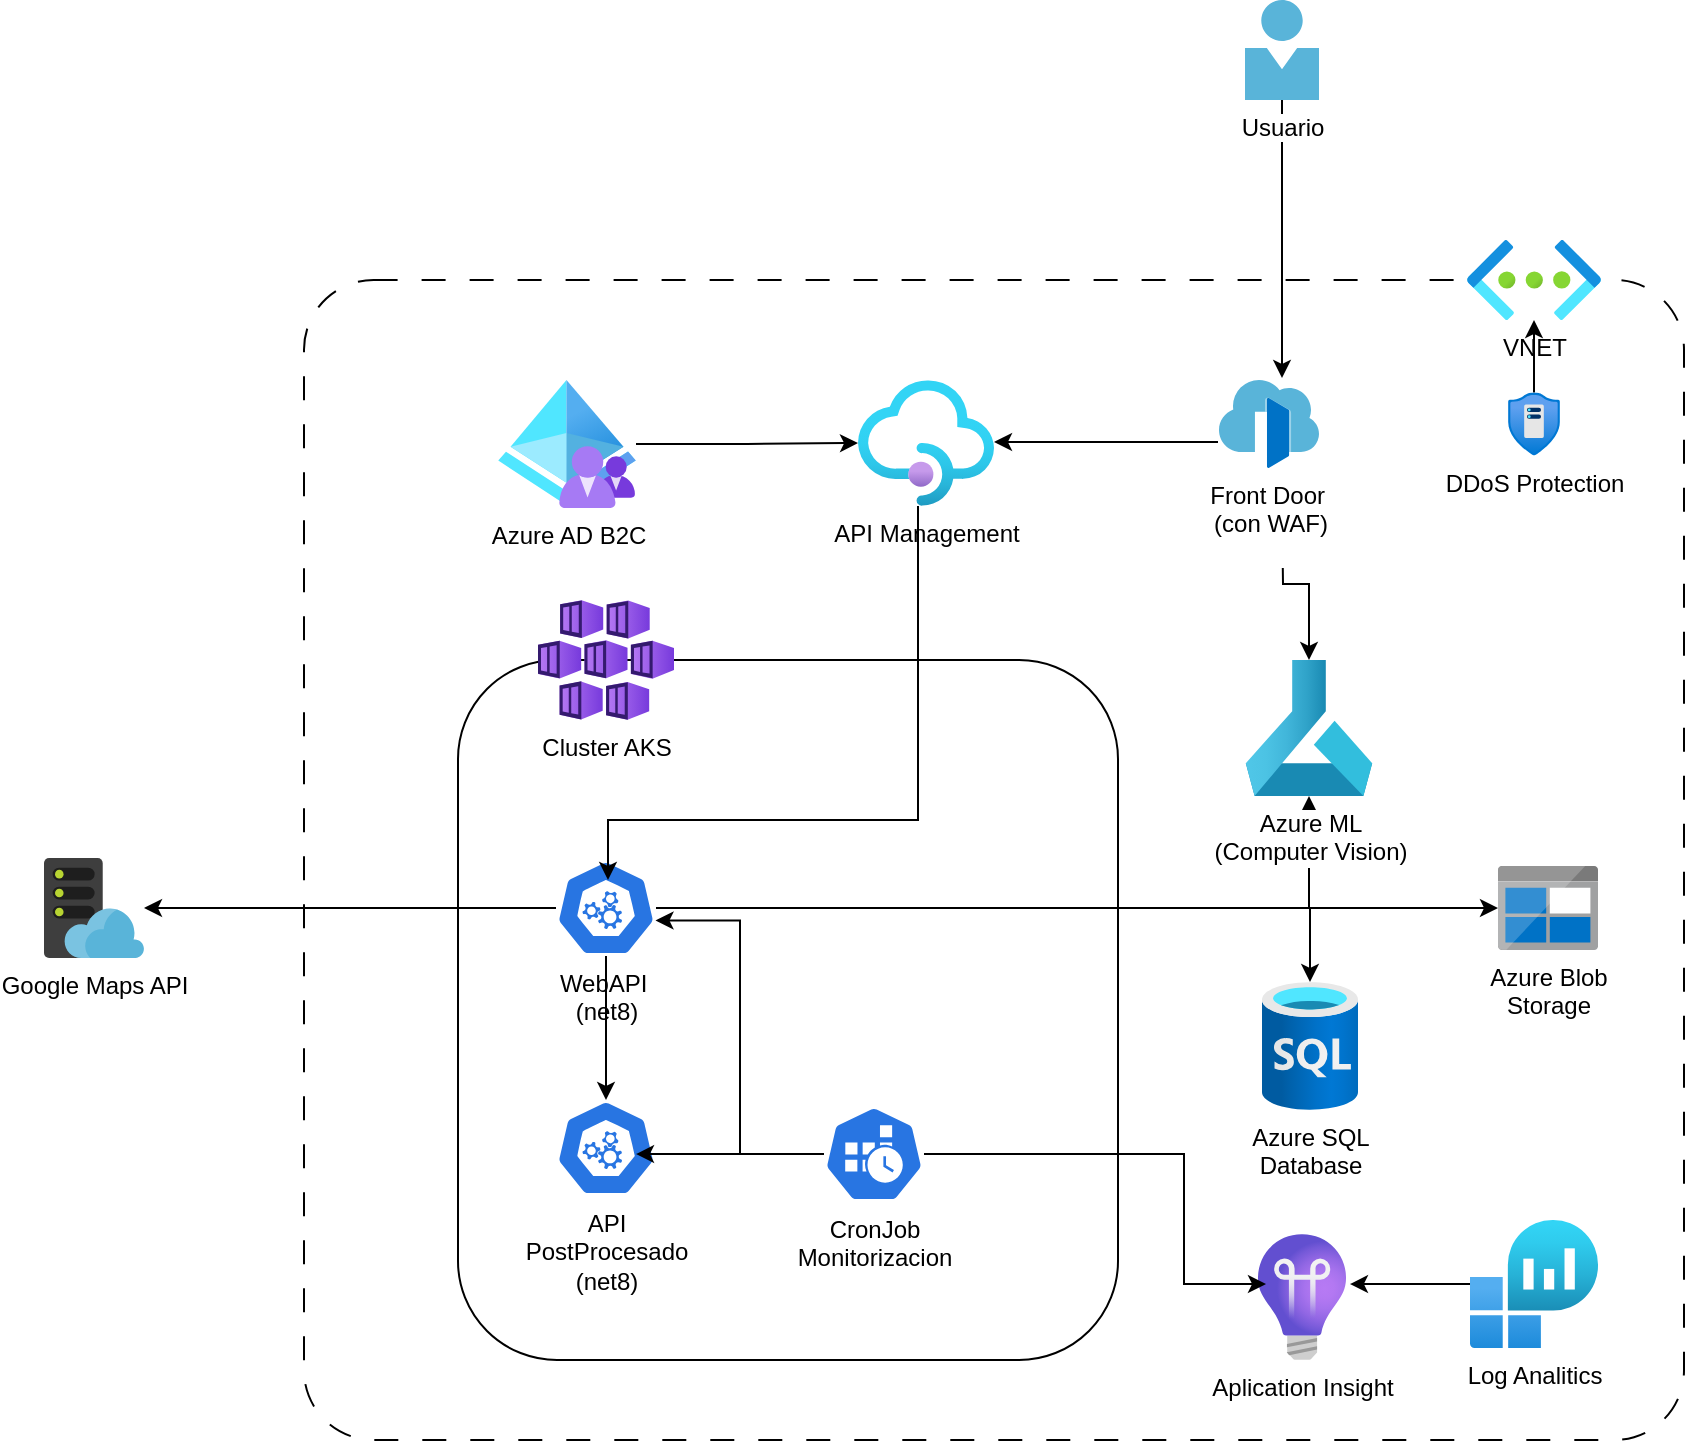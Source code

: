 <mxfile version="25.0.3">
  <diagram name="Página-1" id="hrr-nIwVLEDYmRYn9f3L">
    <mxGraphModel dx="1379" dy="749" grid="1" gridSize="10" guides="1" tooltips="1" connect="1" arrows="1" fold="1" page="1" pageScale="1" pageWidth="827" pageHeight="1169" math="0" shadow="0">
      <root>
        <mxCell id="0" />
        <mxCell id="1" parent="0" />
        <mxCell id="lJeOEYgqJa1dvW8TfdwD-2" value="" style="rounded=1;whiteSpace=wrap;html=1;arcSize=6;fillColor=none;dashed=1;dashPattern=12 12;" vertex="1" parent="1">
          <mxGeometry x="200" y="170" width="690" height="580" as="geometry" />
        </mxCell>
        <mxCell id="lJeOEYgqJa1dvW8TfdwD-5" style="edgeStyle=orthogonalEdgeStyle;rounded=0;orthogonalLoop=1;jettySize=auto;html=1;" edge="1" parent="1" target="lJeOEYgqJa1dvW8TfdwD-4">
          <mxGeometry relative="1" as="geometry">
            <mxPoint x="657" y="251" as="sourcePoint" />
          </mxGeometry>
        </mxCell>
        <mxCell id="lJeOEYgqJa1dvW8TfdwD-38" value="" style="edgeStyle=orthogonalEdgeStyle;rounded=0;orthogonalLoop=1;jettySize=auto;html=1;" edge="1" parent="1" target="lJeOEYgqJa1dvW8TfdwD-16">
          <mxGeometry relative="1" as="geometry">
            <mxPoint x="689" y="283" as="sourcePoint" />
          </mxGeometry>
        </mxCell>
        <mxCell id="lJeOEYgqJa1dvW8TfdwD-3" value="VNET&lt;div&gt;&lt;br&gt;&lt;/div&gt;" style="image;aspect=fixed;html=1;points=[];align=center;fontSize=12;image=img/lib/azure2/networking/Virtual_Networks.svg;imageBackground=default;" vertex="1" parent="1">
          <mxGeometry x="781.5" y="150" width="67" height="40" as="geometry" />
        </mxCell>
        <mxCell id="lJeOEYgqJa1dvW8TfdwD-4" value="API Management" style="image;aspect=fixed;html=1;points=[];align=center;fontSize=12;image=img/lib/azure2/app_services/API_Management_Services.svg;" vertex="1" parent="1">
          <mxGeometry x="477" y="220" width="68" height="63" as="geometry" />
        </mxCell>
        <mxCell id="lJeOEYgqJa1dvW8TfdwD-7" style="edgeStyle=orthogonalEdgeStyle;rounded=0;orthogonalLoop=1;jettySize=auto;html=1;" edge="1" parent="1" source="lJeOEYgqJa1dvW8TfdwD-6" target="lJeOEYgqJa1dvW8TfdwD-4">
          <mxGeometry relative="1" as="geometry" />
        </mxCell>
        <mxCell id="lJeOEYgqJa1dvW8TfdwD-6" value="Azure AD B2C" style="image;aspect=fixed;html=1;points=[];align=center;fontSize=12;image=img/lib/azure2/identity/Azure_AD_B2C.svg;" vertex="1" parent="1">
          <mxGeometry x="297" y="220" width="69" height="64" as="geometry" />
        </mxCell>
        <mxCell id="lJeOEYgqJa1dvW8TfdwD-9" style="edgeStyle=orthogonalEdgeStyle;rounded=0;orthogonalLoop=1;jettySize=auto;html=1;" edge="1" parent="1" source="lJeOEYgqJa1dvW8TfdwD-8">
          <mxGeometry relative="1" as="geometry">
            <mxPoint x="689" y="219" as="targetPoint" />
          </mxGeometry>
        </mxCell>
        <mxCell id="lJeOEYgqJa1dvW8TfdwD-8" value="Usuario" style="image;sketch=0;aspect=fixed;html=1;points=[];align=center;fontSize=12;image=img/lib/mscae/Person.svg;" vertex="1" parent="1">
          <mxGeometry x="670.5" y="30" width="37" height="50" as="geometry" />
        </mxCell>
        <mxCell id="lJeOEYgqJa1dvW8TfdwD-12" style="edgeStyle=orthogonalEdgeStyle;rounded=0;orthogonalLoop=1;jettySize=auto;html=1;" edge="1" parent="1" source="lJeOEYgqJa1dvW8TfdwD-10" target="lJeOEYgqJa1dvW8TfdwD-3">
          <mxGeometry relative="1" as="geometry" />
        </mxCell>
        <mxCell id="lJeOEYgqJa1dvW8TfdwD-10" value="DDoS Protection" style="image;aspect=fixed;html=1;points=[];align=center;fontSize=12;image=img/lib/azure2/networking/DDoS_Protection_Plans.svg;" vertex="1" parent="1">
          <mxGeometry x="802" y="226.21" width="26" height="31.57" as="geometry" />
        </mxCell>
        <mxCell id="lJeOEYgqJa1dvW8TfdwD-13" value="" style="rounded=1;whiteSpace=wrap;html=1;" vertex="1" parent="1">
          <mxGeometry x="277" y="360" width="330" height="350" as="geometry" />
        </mxCell>
        <mxCell id="lJeOEYgqJa1dvW8TfdwD-14" value="Cluster AKS" style="image;aspect=fixed;html=1;points=[];align=center;fontSize=12;image=img/lib/azure2/compute/Kubernetes_Services.svg;" vertex="1" parent="1">
          <mxGeometry x="317" y="330" width="68" height="60" as="geometry" />
        </mxCell>
        <mxCell id="lJeOEYgqJa1dvW8TfdwD-20" style="edgeStyle=orthogonalEdgeStyle;rounded=0;orthogonalLoop=1;jettySize=auto;html=1;" edge="1" parent="1" source="lJeOEYgqJa1dvW8TfdwD-15" target="lJeOEYgqJa1dvW8TfdwD-18">
          <mxGeometry relative="1" as="geometry" />
        </mxCell>
        <mxCell id="lJeOEYgqJa1dvW8TfdwD-22" style="edgeStyle=orthogonalEdgeStyle;rounded=0;orthogonalLoop=1;jettySize=auto;html=1;" edge="1" parent="1" source="lJeOEYgqJa1dvW8TfdwD-15" target="lJeOEYgqJa1dvW8TfdwD-16">
          <mxGeometry relative="1" as="geometry" />
        </mxCell>
        <mxCell id="lJeOEYgqJa1dvW8TfdwD-24" style="edgeStyle=orthogonalEdgeStyle;rounded=0;orthogonalLoop=1;jettySize=auto;html=1;" edge="1" parent="1" source="lJeOEYgqJa1dvW8TfdwD-15" target="lJeOEYgqJa1dvW8TfdwD-23">
          <mxGeometry relative="1" as="geometry" />
        </mxCell>
        <mxCell id="lJeOEYgqJa1dvW8TfdwD-36" style="edgeStyle=orthogonalEdgeStyle;rounded=0;orthogonalLoop=1;jettySize=auto;html=1;" edge="1" parent="1" source="lJeOEYgqJa1dvW8TfdwD-15" target="lJeOEYgqJa1dvW8TfdwD-35">
          <mxGeometry relative="1" as="geometry" />
        </mxCell>
        <mxCell id="lJeOEYgqJa1dvW8TfdwD-15" value="WebAPI&amp;nbsp;&lt;div&gt;(net8)&lt;/div&gt;" style="aspect=fixed;sketch=0;html=1;dashed=0;whitespace=wrap;verticalLabelPosition=bottom;verticalAlign=top;fillColor=#2875E2;strokeColor=#ffffff;points=[[0.005,0.63,0],[0.1,0.2,0],[0.9,0.2,0],[0.5,0,0],[0.995,0.63,0],[0.72,0.99,0],[0.5,1,0],[0.28,0.99,0]];shape=mxgraph.kubernetes.icon2;prIcon=api" vertex="1" parent="1">
          <mxGeometry x="326" y="460" width="50" height="48" as="geometry" />
        </mxCell>
        <mxCell id="lJeOEYgqJa1dvW8TfdwD-16" value="Azure ML&lt;div&gt;(Computer Vision)&lt;/div&gt;" style="image;aspect=fixed;html=1;points=[];align=center;fontSize=12;image=img/lib/azure2/ai_machine_learning/Machine_Learning.svg;" vertex="1" parent="1">
          <mxGeometry x="670.5" y="360" width="64" height="68" as="geometry" />
        </mxCell>
        <mxCell id="lJeOEYgqJa1dvW8TfdwD-17" style="edgeStyle=orthogonalEdgeStyle;rounded=0;orthogonalLoop=1;jettySize=auto;html=1;entryX=0.52;entryY=0.208;entryDx=0;entryDy=0;entryPerimeter=0;" edge="1" parent="1" source="lJeOEYgqJa1dvW8TfdwD-4" target="lJeOEYgqJa1dvW8TfdwD-15">
          <mxGeometry relative="1" as="geometry">
            <Array as="points">
              <mxPoint x="507" y="440" />
              <mxPoint x="352" y="440" />
            </Array>
          </mxGeometry>
        </mxCell>
        <mxCell id="lJeOEYgqJa1dvW8TfdwD-18" value="Google Maps API" style="image;sketch=0;aspect=fixed;html=1;points=[];align=center;fontSize=12;image=img/lib/mscae/WebHosting.svg;" vertex="1" parent="1">
          <mxGeometry x="70" y="459" width="50" height="50" as="geometry" />
        </mxCell>
        <mxCell id="lJeOEYgqJa1dvW8TfdwD-21" value="API&lt;div&gt;PostProcesado&lt;/div&gt;&lt;div&gt;(net8)&lt;/div&gt;" style="aspect=fixed;sketch=0;html=1;dashed=0;whitespace=wrap;verticalLabelPosition=bottom;verticalAlign=top;fillColor=#2875E2;strokeColor=#ffffff;points=[[0.005,0.63,0],[0.1,0.2,0],[0.9,0.2,0],[0.5,0,0],[0.995,0.63,0],[0.72,0.99,0],[0.5,1,0],[0.28,0.99,0]];shape=mxgraph.kubernetes.icon2;prIcon=c_c_m" vertex="1" parent="1">
          <mxGeometry x="326" y="580" width="50" height="48" as="geometry" />
        </mxCell>
        <mxCell id="lJeOEYgqJa1dvW8TfdwD-23" value="Azure SQL&lt;div&gt;Database&lt;/div&gt;" style="image;aspect=fixed;html=1;points=[];align=center;fontSize=12;image=img/lib/azure2/databases/SQL_Database.svg;" vertex="1" parent="1">
          <mxGeometry x="679" y="521" width="48" height="64" as="geometry" />
        </mxCell>
        <mxCell id="lJeOEYgqJa1dvW8TfdwD-25" style="edgeStyle=orthogonalEdgeStyle;rounded=0;orthogonalLoop=1;jettySize=auto;html=1;entryX=0.5;entryY=0;entryDx=0;entryDy=0;entryPerimeter=0;" edge="1" parent="1" source="lJeOEYgqJa1dvW8TfdwD-15" target="lJeOEYgqJa1dvW8TfdwD-21">
          <mxGeometry relative="1" as="geometry" />
        </mxCell>
        <mxCell id="lJeOEYgqJa1dvW8TfdwD-28" value="Aplication Insight" style="image;aspect=fixed;html=1;points=[];align=center;fontSize=12;image=img/lib/azure2/devops/Application_Insights.svg;" vertex="1" parent="1">
          <mxGeometry x="677" y="647" width="44" height="63" as="geometry" />
        </mxCell>
        <mxCell id="lJeOEYgqJa1dvW8TfdwD-29" value="Log Analitics&lt;div&gt;&lt;br&gt;&lt;/div&gt;" style="image;aspect=fixed;html=1;points=[];align=center;fontSize=12;image=img/lib/azure2/analytics/Log_Analytics_Workspaces.svg;" vertex="1" parent="1">
          <mxGeometry x="783" y="640" width="64" height="64" as="geometry" />
        </mxCell>
        <mxCell id="lJeOEYgqJa1dvW8TfdwD-30" style="edgeStyle=orthogonalEdgeStyle;rounded=0;orthogonalLoop=1;jettySize=auto;html=1;entryX=1.045;entryY=0.397;entryDx=0;entryDy=0;entryPerimeter=0;" edge="1" parent="1" source="lJeOEYgqJa1dvW8TfdwD-29" target="lJeOEYgqJa1dvW8TfdwD-28">
          <mxGeometry relative="1" as="geometry" />
        </mxCell>
        <mxCell id="lJeOEYgqJa1dvW8TfdwD-31" value="CronJob&lt;div&gt;Monitorizacion&lt;/div&gt;&lt;div&gt;&lt;br&gt;&lt;/div&gt;" style="aspect=fixed;sketch=0;html=1;dashed=0;whitespace=wrap;verticalLabelPosition=bottom;verticalAlign=top;fillColor=#2875E2;strokeColor=#ffffff;points=[[0.005,0.63,0],[0.1,0.2,0],[0.9,0.2,0],[0.5,0,0],[0.995,0.63,0],[0.72,0.99,0],[0.5,1,0],[0.28,0.99,0]];shape=mxgraph.kubernetes.icon2;prIcon=cronjob" vertex="1" parent="1">
          <mxGeometry x="460" y="583" width="50" height="48" as="geometry" />
        </mxCell>
        <mxCell id="lJeOEYgqJa1dvW8TfdwD-32" style="edgeStyle=orthogonalEdgeStyle;rounded=0;orthogonalLoop=1;jettySize=auto;html=1;entryX=0.995;entryY=0.63;entryDx=0;entryDy=0;entryPerimeter=0;" edge="1" parent="1" source="lJeOEYgqJa1dvW8TfdwD-31" target="lJeOEYgqJa1dvW8TfdwD-15">
          <mxGeometry relative="1" as="geometry" />
        </mxCell>
        <mxCell id="lJeOEYgqJa1dvW8TfdwD-33" style="edgeStyle=orthogonalEdgeStyle;rounded=0;orthogonalLoop=1;jettySize=auto;html=1;entryX=0.8;entryY=0.563;entryDx=0;entryDy=0;entryPerimeter=0;" edge="1" parent="1" source="lJeOEYgqJa1dvW8TfdwD-31" target="lJeOEYgqJa1dvW8TfdwD-21">
          <mxGeometry relative="1" as="geometry" />
        </mxCell>
        <mxCell id="lJeOEYgqJa1dvW8TfdwD-34" style="edgeStyle=orthogonalEdgeStyle;rounded=0;orthogonalLoop=1;jettySize=auto;html=1;entryX=0.091;entryY=0.397;entryDx=0;entryDy=0;entryPerimeter=0;" edge="1" parent="1" source="lJeOEYgqJa1dvW8TfdwD-31" target="lJeOEYgqJa1dvW8TfdwD-28">
          <mxGeometry relative="1" as="geometry">
            <Array as="points">
              <mxPoint x="640" y="607" />
              <mxPoint x="640" y="672" />
            </Array>
          </mxGeometry>
        </mxCell>
        <mxCell id="lJeOEYgqJa1dvW8TfdwD-35" value="Azure Blob&lt;div&gt;Storage&lt;/div&gt;" style="image;sketch=0;aspect=fixed;html=1;points=[];align=center;fontSize=12;image=img/lib/mscae/BlobBlock.svg;" vertex="1" parent="1">
          <mxGeometry x="797" y="463" width="50" height="42" as="geometry" />
        </mxCell>
        <mxCell id="lJeOEYgqJa1dvW8TfdwD-37" value="Front Door&amp;nbsp;&lt;div&gt;&lt;div&gt;(con WAF)&lt;div&gt;&lt;br&gt;&lt;/div&gt;&lt;/div&gt;&lt;/div&gt;" style="image;sketch=0;aspect=fixed;html=1;points=[];align=center;fontSize=12;image=img/lib/mscae/Front_Doors.svg;" vertex="1" parent="1">
          <mxGeometry x="657.5" y="220" width="50" height="44" as="geometry" />
        </mxCell>
      </root>
    </mxGraphModel>
  </diagram>
</mxfile>
